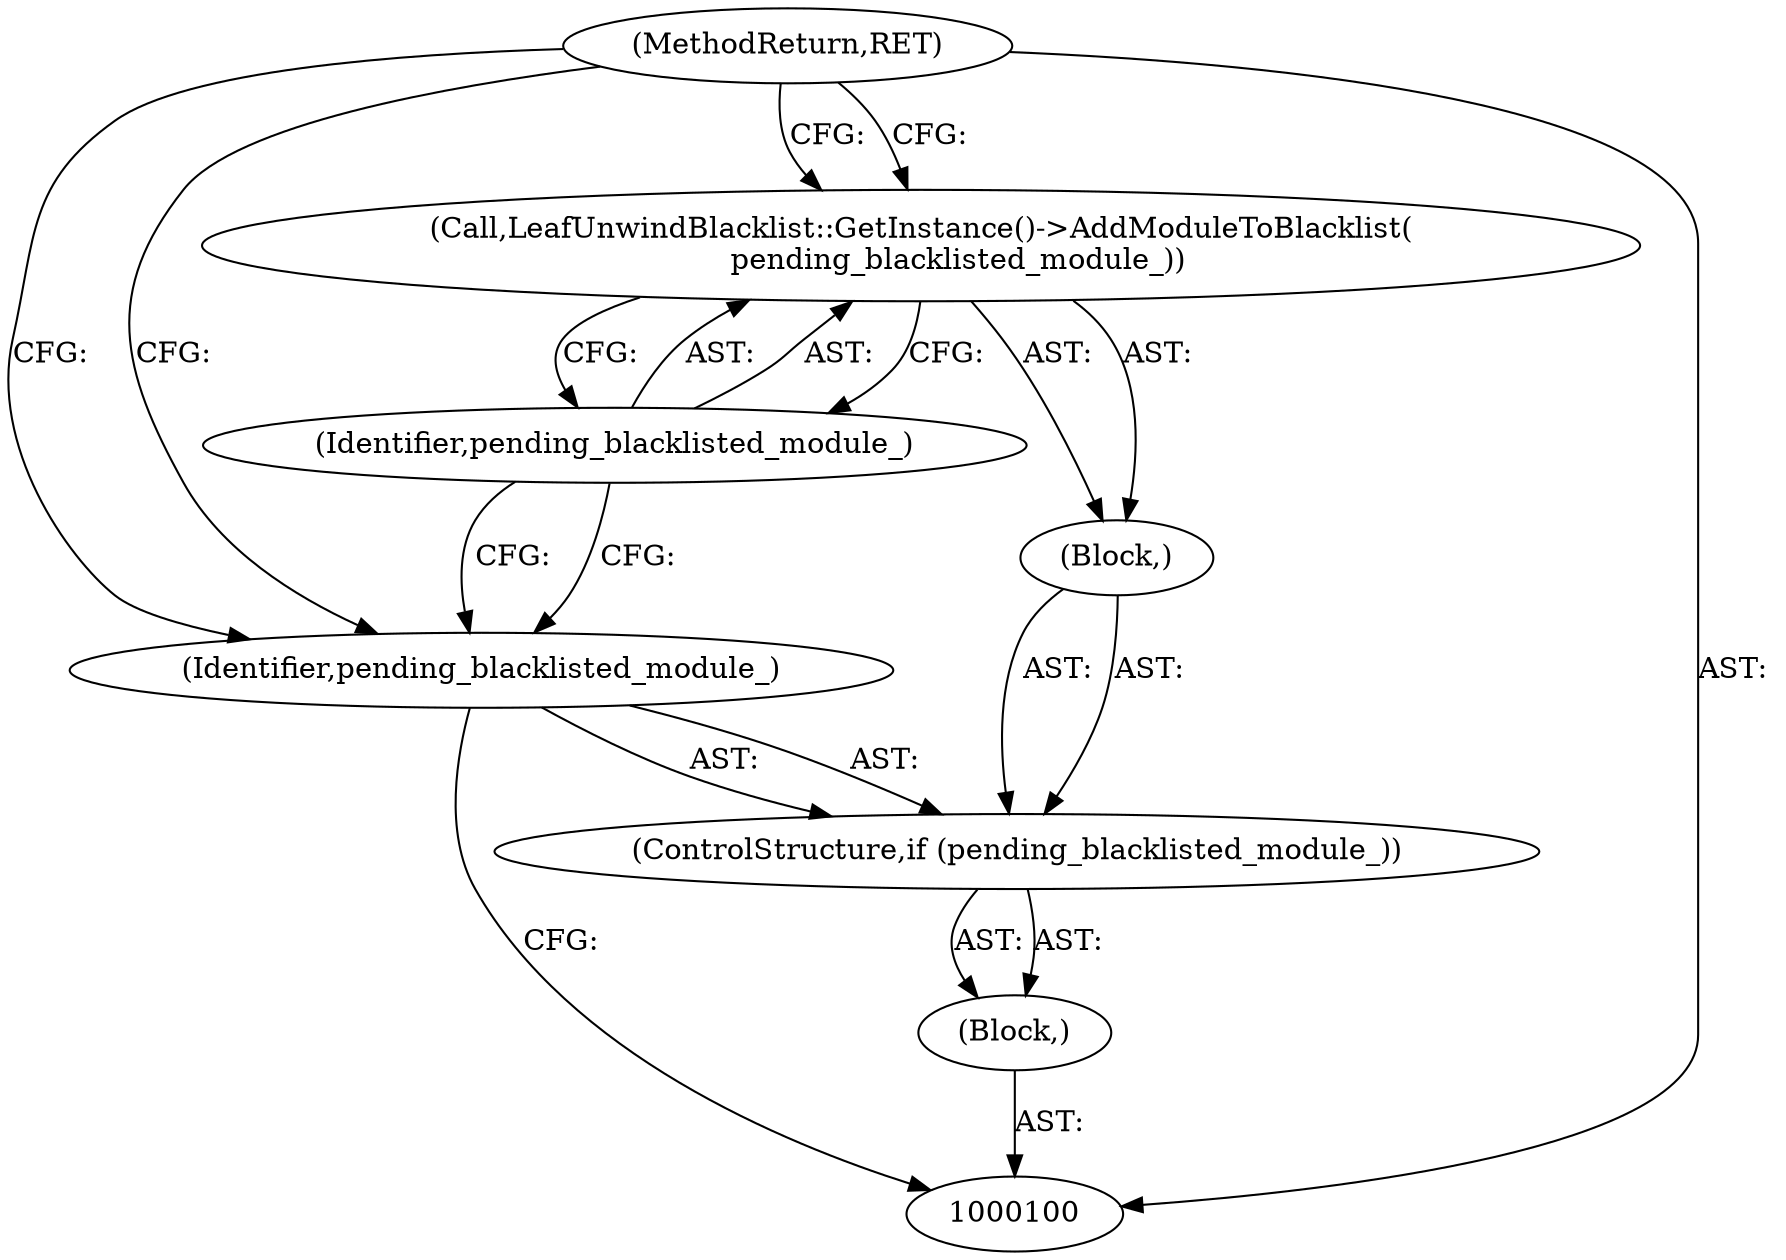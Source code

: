 digraph "1_Chrome_0fb75f1e468fe9054be3b3d3d5b9bf9a66e4199d_15" {
"1000107" [label="(MethodReturn,RET)"];
"1000101" [label="(Block,)"];
"1000102" [label="(ControlStructure,if (pending_blacklisted_module_))"];
"1000104" [label="(Block,)"];
"1000103" [label="(Identifier,pending_blacklisted_module_)"];
"1000105" [label="(Call,LeafUnwindBlacklist::GetInstance()->AddModuleToBlacklist(\n        pending_blacklisted_module_))"];
"1000106" [label="(Identifier,pending_blacklisted_module_)"];
"1000107" -> "1000100"  [label="AST: "];
"1000107" -> "1000105"  [label="CFG: "];
"1000107" -> "1000103"  [label="CFG: "];
"1000101" -> "1000100"  [label="AST: "];
"1000102" -> "1000101"  [label="AST: "];
"1000102" -> "1000101"  [label="AST: "];
"1000103" -> "1000102"  [label="AST: "];
"1000104" -> "1000102"  [label="AST: "];
"1000104" -> "1000102"  [label="AST: "];
"1000105" -> "1000104"  [label="AST: "];
"1000103" -> "1000102"  [label="AST: "];
"1000103" -> "1000100"  [label="CFG: "];
"1000106" -> "1000103"  [label="CFG: "];
"1000107" -> "1000103"  [label="CFG: "];
"1000105" -> "1000104"  [label="AST: "];
"1000105" -> "1000106"  [label="CFG: "];
"1000106" -> "1000105"  [label="AST: "];
"1000107" -> "1000105"  [label="CFG: "];
"1000106" -> "1000105"  [label="AST: "];
"1000106" -> "1000103"  [label="CFG: "];
"1000105" -> "1000106"  [label="CFG: "];
}
